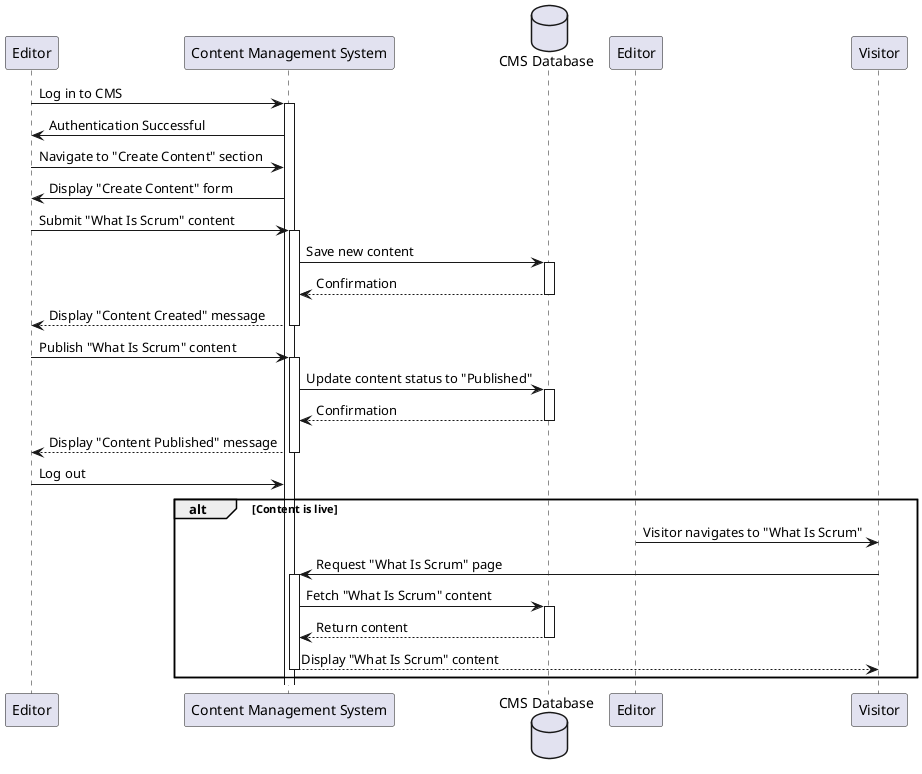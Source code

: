 @startuml

participant Editor as E
participant "Content Management System" as CMS
database "CMS Database" as DB

E -> CMS : Log in to CMS
activate CMS

CMS -> E : Authentication Successful
E -> CMS : Navigate to "Create Content" section
CMS -> E : Display "Create Content" form

E -> CMS : Submit "What Is Scrum" content
activate CMS

CMS -> DB : Save new content
activate DB
DB --> CMS : Confirmation
deactivate DB

CMS --> E : Display "Content Created" message
deactivate CMS

E -> CMS : Publish "What Is Scrum" content
activate CMS

CMS -> DB : Update content status to "Published"
activate DB
DB --> CMS : Confirmation
deactivate DB

CMS --> E : Display "Content Published" message
deactivate CMS

E -> CMS : Log out
alt Content is live

Editor -> Visitor : Visitor navigates to "What Is Scrum"
Visitor -> CMS : Request "What Is Scrum" page
activate CMS

CMS -> DB : Fetch "What Is Scrum" content
activate DB
DB --> CMS : Return content
deactivate DB

CMS --> Visitor : Display "What Is Scrum" content
deactivate CMS

end

@enduml